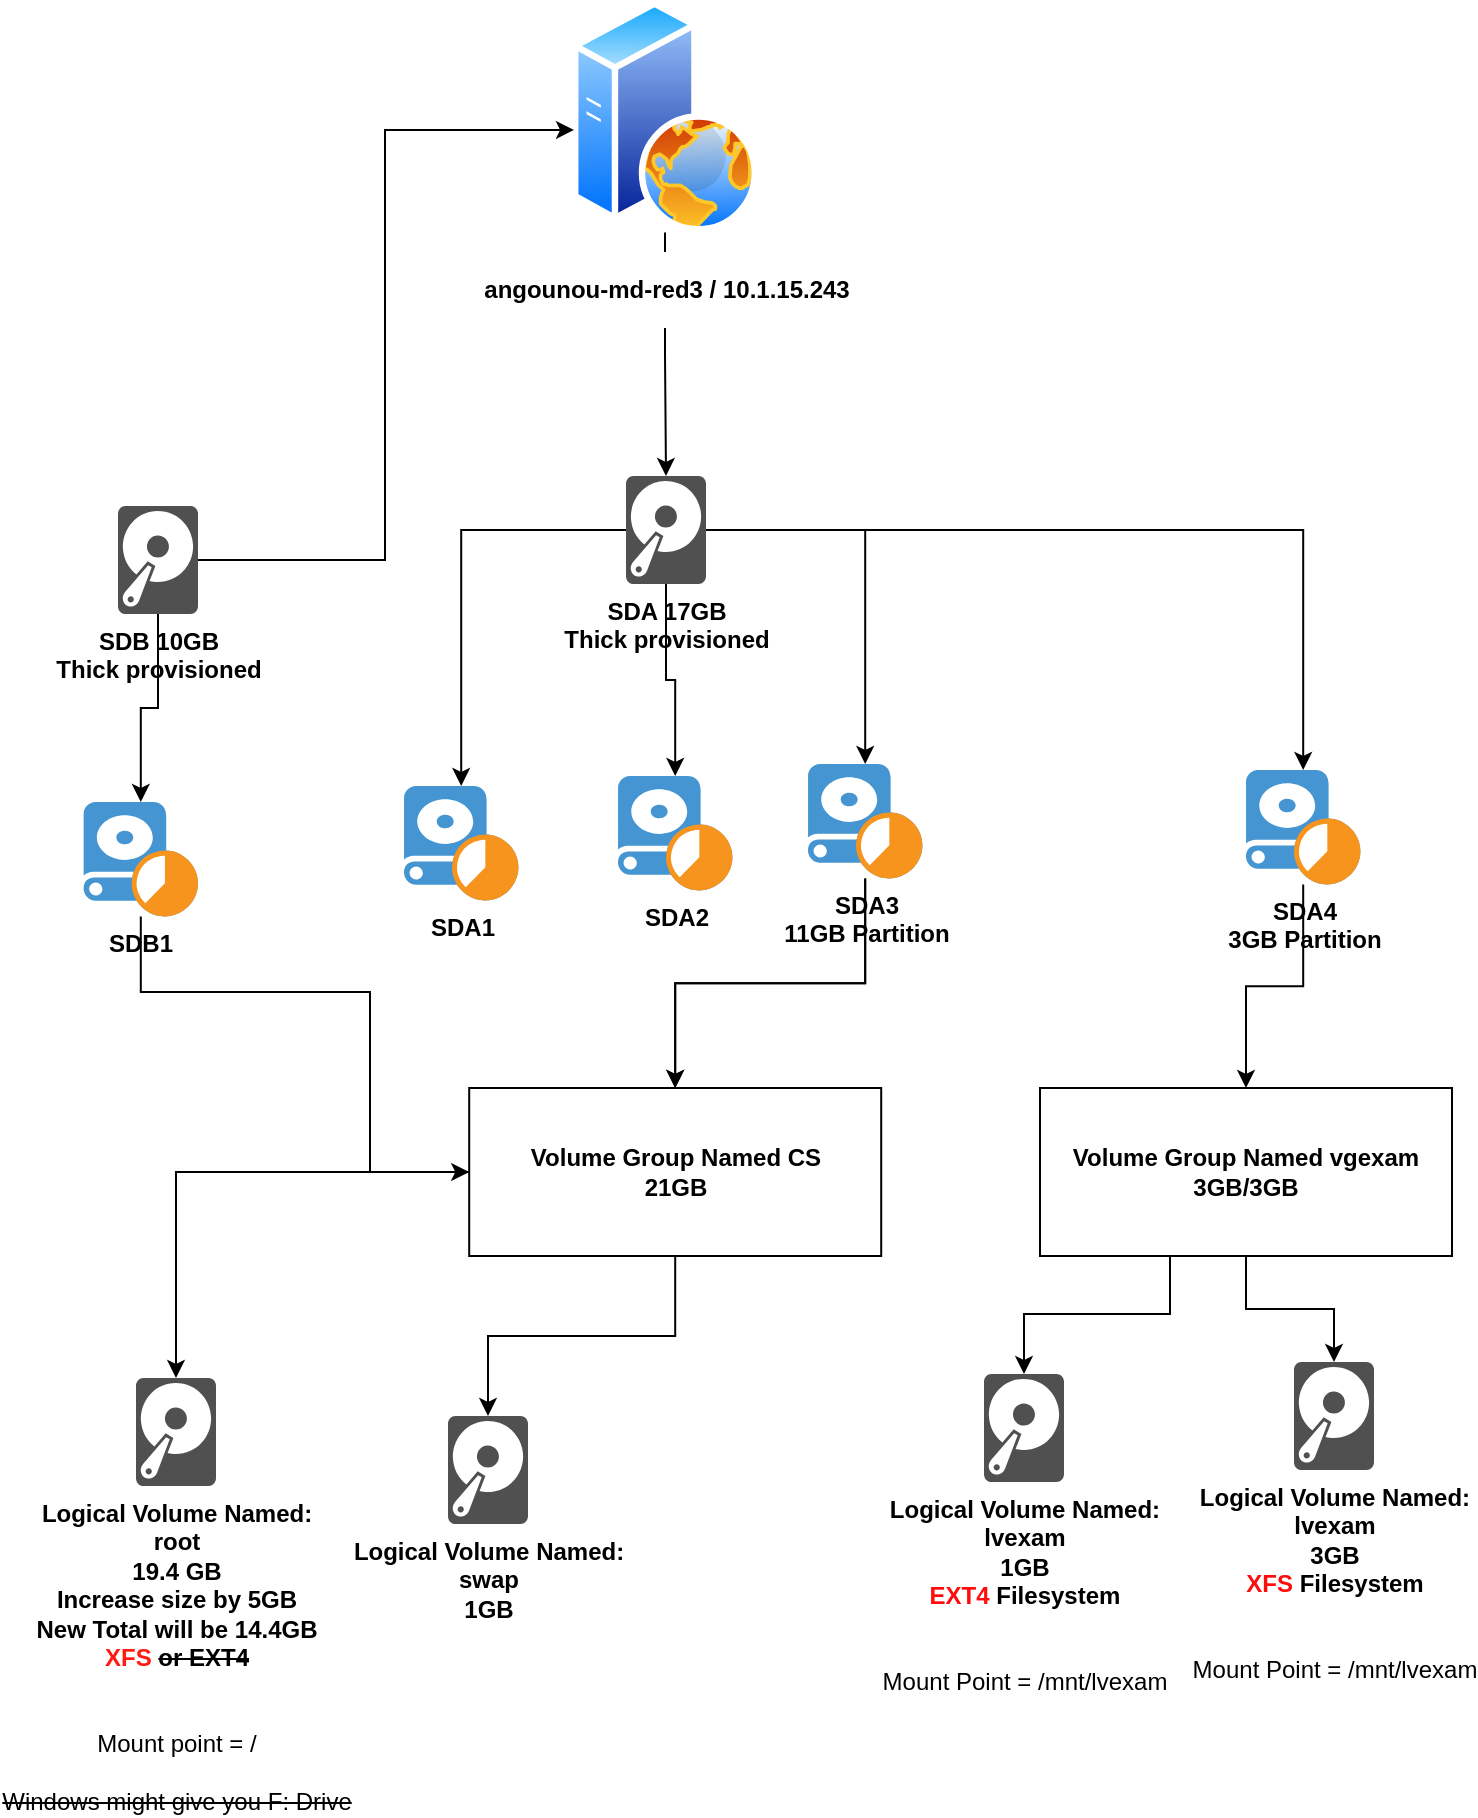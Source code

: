 <mxfile version="21.7.5" type="github">
  <diagram id="p5MW4FrdxKHC8RzGr4zr" name="Page-1">
    <mxGraphModel dx="1596" dy="914" grid="0" gridSize="10" guides="1" tooltips="1" connect="1" arrows="1" fold="1" page="1" pageScale="1" pageWidth="850" pageHeight="1100" math="0" shadow="0">
      <root>
        <mxCell id="0" />
        <mxCell id="1" parent="0" />
        <mxCell id="WShs_hqGKLqNlQTLM7J5-4" style="edgeStyle=orthogonalEdgeStyle;rounded=0;orthogonalLoop=1;jettySize=auto;html=1;movable=1;resizable=1;rotatable=1;deletable=1;editable=1;locked=0;connectable=1;" parent="1" source="WShs_hqGKLqNlQTLM7J5-1" target="WShs_hqGKLqNlQTLM7J5-2" edge="1">
          <mxGeometry relative="1" as="geometry" />
        </mxCell>
        <mxCell id="WShs_hqGKLqNlQTLM7J5-1" value="&lt;p data-pm-slice=&quot;1 1 []&quot;&gt;&lt;b&gt;angounou-md-red3 / 10.1.15.243&lt;/b&gt;&lt;br&gt;&lt;/p&gt;" style="aspect=fixed;perimeter=ellipsePerimeter;html=1;align=center;shadow=0;dashed=0;spacingTop=3;image;image=img/lib/active_directory/web_server.svg;movable=1;resizable=1;rotatable=1;deletable=1;editable=1;locked=0;connectable=1;" parent="1" vertex="1">
          <mxGeometry x="352" y="120" width="93" height="116.25" as="geometry" />
        </mxCell>
        <mxCell id="WShs_hqGKLqNlQTLM7J5-6" style="edgeStyle=orthogonalEdgeStyle;rounded=0;orthogonalLoop=1;jettySize=auto;html=1;movable=1;resizable=1;rotatable=1;deletable=1;editable=1;locked=0;connectable=1;" parent="1" source="WShs_hqGKLqNlQTLM7J5-2" target="WShs_hqGKLqNlQTLM7J5-5" edge="1">
          <mxGeometry relative="1" as="geometry" />
        </mxCell>
        <mxCell id="WShs_hqGKLqNlQTLM7J5-8" style="edgeStyle=orthogonalEdgeStyle;rounded=0;orthogonalLoop=1;jettySize=auto;html=1;movable=1;resizable=1;rotatable=1;deletable=1;editable=1;locked=0;connectable=1;" parent="1" source="WShs_hqGKLqNlQTLM7J5-2" target="WShs_hqGKLqNlQTLM7J5-7" edge="1">
          <mxGeometry relative="1" as="geometry" />
        </mxCell>
        <mxCell id="WShs_hqGKLqNlQTLM7J5-13" style="edgeStyle=orthogonalEdgeStyle;rounded=0;orthogonalLoop=1;jettySize=auto;html=1;movable=1;resizable=1;rotatable=1;deletable=1;editable=1;locked=0;connectable=1;" parent="1" source="WShs_hqGKLqNlQTLM7J5-2" target="WShs_hqGKLqNlQTLM7J5-12" edge="1">
          <mxGeometry relative="1" as="geometry" />
        </mxCell>
        <mxCell id="vhX65J4VJQelHYVsG8vi-7" style="edgeStyle=orthogonalEdgeStyle;rounded=0;orthogonalLoop=1;jettySize=auto;html=1;" parent="1" source="WShs_hqGKLqNlQTLM7J5-2" target="vhX65J4VJQelHYVsG8vi-6" edge="1">
          <mxGeometry relative="1" as="geometry" />
        </mxCell>
        <mxCell id="WShs_hqGKLqNlQTLM7J5-2" value="&lt;div&gt;&lt;b&gt;SDA 17GB&lt;/b&gt;&lt;/div&gt;&lt;div&gt;&lt;b&gt;Thick provisioned&lt;/b&gt;&lt;/div&gt;" style="sketch=0;pointerEvents=1;shadow=0;dashed=0;html=1;strokeColor=none;fillColor=#505050;labelPosition=center;verticalLabelPosition=bottom;verticalAlign=top;outlineConnect=0;align=center;shape=mxgraph.office.devices.hard_disk;movable=1;resizable=1;rotatable=1;deletable=1;editable=1;locked=0;connectable=1;" parent="1" vertex="1">
          <mxGeometry x="379" y="358" width="40" height="54" as="geometry" />
        </mxCell>
        <mxCell id="WShs_hqGKLqNlQTLM7J5-5" value="&lt;b&gt;SDA1&lt;/b&gt;" style="shadow=0;dashed=0;html=1;strokeColor=none;fillColor=#4495D1;labelPosition=center;verticalLabelPosition=bottom;verticalAlign=top;align=center;outlineConnect=0;shape=mxgraph.veeam.disk_partition;movable=1;resizable=1;rotatable=1;deletable=1;editable=1;locked=0;connectable=1;" parent="1" vertex="1">
          <mxGeometry x="268" y="513" width="57.2" height="57.2" as="geometry" />
        </mxCell>
        <mxCell id="WShs_hqGKLqNlQTLM7J5-7" value="&lt;b&gt;SDA2&lt;/b&gt;" style="shadow=0;dashed=0;html=1;strokeColor=none;fillColor=#4495D1;labelPosition=center;verticalLabelPosition=bottom;verticalAlign=top;align=center;outlineConnect=0;shape=mxgraph.veeam.disk_partition;movable=1;resizable=1;rotatable=1;deletable=1;editable=1;locked=0;connectable=1;" parent="1" vertex="1">
          <mxGeometry x="375" y="508" width="57.2" height="57.2" as="geometry" />
        </mxCell>
        <mxCell id="WShs_hqGKLqNlQTLM7J5-18" style="edgeStyle=orthogonalEdgeStyle;rounded=0;orthogonalLoop=1;jettySize=auto;html=1;movable=1;resizable=1;rotatable=1;deletable=1;editable=1;locked=0;connectable=1;" parent="1" source="WShs_hqGKLqNlQTLM7J5-11" target="WShs_hqGKLqNlQTLM7J5-17" edge="1">
          <mxGeometry relative="1" as="geometry" />
        </mxCell>
        <mxCell id="WShs_hqGKLqNlQTLM7J5-20" style="edgeStyle=orthogonalEdgeStyle;rounded=0;orthogonalLoop=1;jettySize=auto;html=1;movable=1;resizable=1;rotatable=1;deletable=1;editable=1;locked=0;connectable=1;" parent="1" source="WShs_hqGKLqNlQTLM7J5-11" target="WShs_hqGKLqNlQTLM7J5-19" edge="1">
          <mxGeometry relative="1" as="geometry" />
        </mxCell>
        <mxCell id="WShs_hqGKLqNlQTLM7J5-11" value="&lt;div&gt;&lt;b&gt;Volume Group Named CS&lt;/b&gt;&lt;/div&gt;&lt;b&gt;21GB&lt;/b&gt;" style="rounded=0;whiteSpace=wrap;html=1;movable=1;resizable=1;rotatable=1;deletable=1;editable=1;locked=0;connectable=1;" parent="1" vertex="1">
          <mxGeometry x="300.6" y="664" width="206" height="84" as="geometry" />
        </mxCell>
        <mxCell id="WShs_hqGKLqNlQTLM7J5-16" style="edgeStyle=orthogonalEdgeStyle;rounded=0;orthogonalLoop=1;jettySize=auto;html=1;movable=1;resizable=1;rotatable=1;deletable=1;editable=1;locked=0;connectable=1;" parent="1" source="WShs_hqGKLqNlQTLM7J5-12" target="WShs_hqGKLqNlQTLM7J5-11" edge="1">
          <mxGeometry relative="1" as="geometry" />
        </mxCell>
        <mxCell id="WShs_hqGKLqNlQTLM7J5-25" value="" style="edgeStyle=orthogonalEdgeStyle;rounded=0;orthogonalLoop=1;jettySize=auto;html=1;movable=1;resizable=1;rotatable=1;deletable=1;editable=1;locked=0;connectable=1;" parent="1" source="WShs_hqGKLqNlQTLM7J5-12" target="WShs_hqGKLqNlQTLM7J5-11" edge="1">
          <mxGeometry relative="1" as="geometry" />
        </mxCell>
        <mxCell id="WShs_hqGKLqNlQTLM7J5-12" value="&lt;div&gt;&lt;b&gt;SDA3&lt;br&gt;&lt;/b&gt;&lt;/div&gt;&lt;div&gt;&lt;b&gt;11GB Partition&lt;br&gt;&lt;/b&gt;&lt;/div&gt;" style="shadow=0;dashed=0;html=1;strokeColor=none;fillColor=#4495D1;labelPosition=center;verticalLabelPosition=bottom;verticalAlign=top;align=center;outlineConnect=0;shape=mxgraph.veeam.disk_partition;movable=1;resizable=1;rotatable=1;deletable=1;editable=1;locked=0;connectable=1;" parent="1" vertex="1">
          <mxGeometry x="470" y="502" width="57.2" height="57.2" as="geometry" />
        </mxCell>
        <mxCell id="WShs_hqGKLqNlQTLM7J5-17" value="&lt;div&gt;&lt;b&gt;Logical Volume Named:&lt;br&gt;&lt;/b&gt;&lt;/div&gt;&lt;div&gt;&lt;b&gt;root &lt;/b&gt;&lt;/div&gt;&lt;div&gt;&lt;b&gt;19.4 GB&lt;/b&gt;&lt;/div&gt;&lt;div&gt;&lt;b&gt;Increase size by 5GB&lt;/b&gt;&lt;/div&gt;&lt;div&gt;&lt;b&gt;New Total will be 14.4GB&lt;br&gt;&lt;/b&gt;&lt;/div&gt;&lt;div&gt;&lt;b&gt;&lt;font color=&quot;#ff1a12&quot;&gt;XFS&lt;/font&gt; &lt;strike&gt;or EXT4&lt;br&gt;&lt;/strike&gt;&lt;/b&gt;&lt;/div&gt;&lt;div&gt;&lt;br&gt;&lt;/div&gt;&lt;div&gt;&lt;br&gt;&lt;/div&gt;&lt;div&gt;Mount point = /&lt;br&gt;&lt;/div&gt;&lt;div&gt;&lt;br&gt;&lt;/div&gt;&lt;div&gt;&lt;strike&gt;Windows might give you F: Drive&lt;/strike&gt;&lt;br&gt;&lt;/div&gt;" style="sketch=0;pointerEvents=1;shadow=0;dashed=0;html=1;strokeColor=none;fillColor=#505050;labelPosition=center;verticalLabelPosition=bottom;verticalAlign=top;outlineConnect=0;align=center;shape=mxgraph.office.devices.hard_disk;movable=1;resizable=1;rotatable=1;deletable=1;editable=1;locked=0;connectable=1;" parent="1" vertex="1">
          <mxGeometry x="134" y="809" width="40" height="54" as="geometry" />
        </mxCell>
        <mxCell id="WShs_hqGKLqNlQTLM7J5-19" value="&lt;div&gt;&lt;b&gt;Logical Volume Named:&lt;br&gt;&lt;/b&gt;&lt;/div&gt;&lt;div&gt;&lt;b&gt;swap&lt;/b&gt;&lt;/div&gt;&lt;div&gt;&lt;b&gt;1GB&lt;/b&gt;&lt;br&gt;&lt;/div&gt;" style="sketch=0;pointerEvents=1;shadow=0;dashed=0;html=1;strokeColor=none;fillColor=#505050;labelPosition=center;verticalLabelPosition=bottom;verticalAlign=top;outlineConnect=0;align=center;shape=mxgraph.office.devices.hard_disk;movable=1;resizable=1;rotatable=1;deletable=1;editable=1;locked=0;connectable=1;" parent="1" vertex="1">
          <mxGeometry x="290" y="828" width="40" height="54" as="geometry" />
        </mxCell>
        <mxCell id="vhX65J4VJQelHYVsG8vi-9" style="edgeStyle=orthogonalEdgeStyle;rounded=0;orthogonalLoop=1;jettySize=auto;html=1;" parent="1" source="vhX65J4VJQelHYVsG8vi-6" target="vhX65J4VJQelHYVsG8vi-8" edge="1">
          <mxGeometry relative="1" as="geometry" />
        </mxCell>
        <mxCell id="vhX65J4VJQelHYVsG8vi-6" value="&lt;div&gt;&lt;b&gt;SDA4&lt;br&gt;&lt;/b&gt;&lt;/div&gt;&lt;div&gt;&lt;b&gt;3GB Partition&lt;br&gt;&lt;/b&gt;&lt;/div&gt;" style="shadow=0;dashed=0;html=1;strokeColor=none;fillColor=#4495D1;labelPosition=center;verticalLabelPosition=bottom;verticalAlign=top;align=center;outlineConnect=0;shape=mxgraph.veeam.disk_partition;movable=1;resizable=1;rotatable=1;deletable=1;editable=1;locked=0;connectable=1;" parent="1" vertex="1">
          <mxGeometry x="689" y="505" width="57.2" height="57.2" as="geometry" />
        </mxCell>
        <mxCell id="vhX65J4VJQelHYVsG8vi-11" style="edgeStyle=orthogonalEdgeStyle;rounded=0;orthogonalLoop=1;jettySize=auto;html=1;" parent="1" source="vhX65J4VJQelHYVsG8vi-8" target="vhX65J4VJQelHYVsG8vi-10" edge="1">
          <mxGeometry relative="1" as="geometry" />
        </mxCell>
        <mxCell id="T8krXfPHi92RL4_xVmkO-2" style="edgeStyle=orthogonalEdgeStyle;rounded=0;orthogonalLoop=1;jettySize=auto;html=1;" parent="1" source="vhX65J4VJQelHYVsG8vi-8" target="T8krXfPHi92RL4_xVmkO-1" edge="1">
          <mxGeometry relative="1" as="geometry">
            <Array as="points">
              <mxPoint x="651" y="777" />
              <mxPoint x="578" y="777" />
            </Array>
          </mxGeometry>
        </mxCell>
        <mxCell id="vhX65J4VJQelHYVsG8vi-8" value="&lt;div&gt;&lt;b&gt;Volume Group Named vgexam&lt;br&gt;&lt;/b&gt;&lt;/div&gt;&lt;b&gt;3GB/3GB&lt;/b&gt;" style="rounded=0;whiteSpace=wrap;html=1;movable=1;resizable=1;rotatable=1;deletable=1;editable=1;locked=0;connectable=1;" parent="1" vertex="1">
          <mxGeometry x="586" y="664" width="206" height="84" as="geometry" />
        </mxCell>
        <mxCell id="vhX65J4VJQelHYVsG8vi-10" value="&lt;div&gt;&lt;b&gt;Logical Volume Named:&lt;br&gt;&lt;/b&gt;&lt;/div&gt;&lt;div&gt;&lt;b&gt;lvexam&lt;br&gt;&lt;/b&gt;&lt;/div&gt;&lt;div&gt;&lt;b&gt;3GB&lt;/b&gt;&lt;br&gt;&lt;/div&gt;&lt;div&gt;&lt;b&gt;&lt;font color=&quot;#ff0d0d&quot;&gt;XFS&lt;/font&gt; Filesystem&lt;/b&gt;&lt;br&gt;&lt;/div&gt;&lt;div&gt;&lt;br&gt;&lt;/div&gt;&lt;div&gt;&lt;br&gt;&lt;/div&gt;&lt;div&gt;Mount Point = /mnt/lvexam&lt;br&gt;&lt;/div&gt;" style="sketch=0;pointerEvents=1;shadow=0;dashed=0;html=1;strokeColor=none;fillColor=#505050;labelPosition=center;verticalLabelPosition=bottom;verticalAlign=top;outlineConnect=0;align=center;shape=mxgraph.office.devices.hard_disk;movable=1;resizable=1;rotatable=1;deletable=1;editable=1;locked=0;connectable=1;" parent="1" vertex="1">
          <mxGeometry x="713" y="801" width="40" height="54" as="geometry" />
        </mxCell>
        <mxCell id="2EGGzxniuWBN9lKm-gvD-2" style="edgeStyle=orthogonalEdgeStyle;rounded=0;orthogonalLoop=1;jettySize=auto;html=1;entryX=0.011;entryY=0.559;entryDx=0;entryDy=0;entryPerimeter=0;" parent="1" source="2EGGzxniuWBN9lKm-gvD-1" target="WShs_hqGKLqNlQTLM7J5-1" edge="1">
          <mxGeometry relative="1" as="geometry" />
        </mxCell>
        <mxCell id="2EGGzxniuWBN9lKm-gvD-4" style="edgeStyle=orthogonalEdgeStyle;rounded=0;orthogonalLoop=1;jettySize=auto;html=1;" parent="1" source="2EGGzxniuWBN9lKm-gvD-1" target="2EGGzxniuWBN9lKm-gvD-3" edge="1">
          <mxGeometry relative="1" as="geometry" />
        </mxCell>
        <mxCell id="2EGGzxniuWBN9lKm-gvD-1" value="&lt;div&gt;&lt;b&gt;SDB 10GB&lt;/b&gt;&lt;/div&gt;&lt;div&gt;&lt;b&gt;Thick provisioned&lt;/b&gt;&lt;/div&gt;" style="sketch=0;pointerEvents=1;shadow=0;dashed=0;html=1;strokeColor=none;fillColor=#505050;labelPosition=center;verticalLabelPosition=bottom;verticalAlign=top;outlineConnect=0;align=center;shape=mxgraph.office.devices.hard_disk;movable=1;resizable=1;rotatable=1;deletable=1;editable=1;locked=0;connectable=1;" parent="1" vertex="1">
          <mxGeometry x="125" y="373" width="40" height="54" as="geometry" />
        </mxCell>
        <mxCell id="2EGGzxniuWBN9lKm-gvD-5" style="edgeStyle=orthogonalEdgeStyle;rounded=0;orthogonalLoop=1;jettySize=auto;html=1;entryX=0;entryY=0.5;entryDx=0;entryDy=0;" parent="1" source="2EGGzxniuWBN9lKm-gvD-3" target="WShs_hqGKLqNlQTLM7J5-11" edge="1">
          <mxGeometry relative="1" as="geometry">
            <Array as="points">
              <mxPoint x="136" y="616" />
              <mxPoint x="251" y="616" />
              <mxPoint x="251" y="706" />
            </Array>
          </mxGeometry>
        </mxCell>
        <mxCell id="2EGGzxniuWBN9lKm-gvD-3" value="&lt;b&gt;SDB1&lt;/b&gt;" style="shadow=0;dashed=0;html=1;strokeColor=none;fillColor=#4495D1;labelPosition=center;verticalLabelPosition=bottom;verticalAlign=top;align=center;outlineConnect=0;shape=mxgraph.veeam.disk_partition;movable=1;resizable=1;rotatable=1;deletable=1;editable=1;locked=0;connectable=1;" parent="1" vertex="1">
          <mxGeometry x="107.8" y="521" width="57.2" height="57.2" as="geometry" />
        </mxCell>
        <mxCell id="T8krXfPHi92RL4_xVmkO-1" value="&lt;div&gt;&lt;b&gt;Logical Volume Named:&lt;br&gt;&lt;/b&gt;&lt;/div&gt;&lt;div&gt;&lt;b&gt;lvexam&lt;br&gt;&lt;/b&gt;&lt;/div&gt;&lt;div&gt;&lt;b&gt;1GB&lt;/b&gt;&lt;br&gt;&lt;/div&gt;&lt;div&gt;&lt;b&gt;&lt;font color=&quot;#ff0d0d&quot;&gt;EXT4&lt;/font&gt; Filesystem&lt;/b&gt;&lt;br&gt;&lt;/div&gt;&lt;div&gt;&lt;br&gt;&lt;/div&gt;&lt;div&gt;&lt;br&gt;&lt;/div&gt;&lt;div&gt;Mount Point = /mnt/lvexam&lt;br&gt;&lt;/div&gt;" style="sketch=0;pointerEvents=1;shadow=0;dashed=0;html=1;strokeColor=none;fillColor=#505050;labelPosition=center;verticalLabelPosition=bottom;verticalAlign=top;outlineConnect=0;align=center;shape=mxgraph.office.devices.hard_disk;movable=1;resizable=1;rotatable=1;deletable=1;editable=1;locked=0;connectable=1;" parent="1" vertex="1">
          <mxGeometry x="558" y="807" width="40" height="54" as="geometry" />
        </mxCell>
      </root>
    </mxGraphModel>
  </diagram>
</mxfile>
